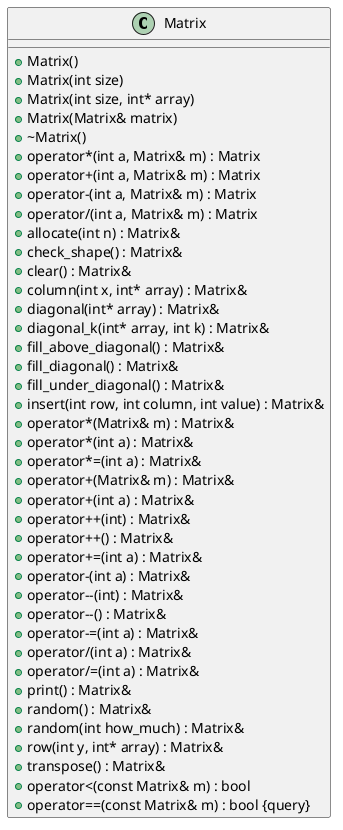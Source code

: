 @startuml inline_umlgraph_1.png
class Matrix {
+Matrix()
+Matrix(int size)
+Matrix(int size, int* array)
+Matrix(Matrix& matrix)
+~Matrix()
+operator*(int a, Matrix& m) : Matrix
+operator+(int a, Matrix& m) : Matrix
+operator-(int a, Matrix& m) : Matrix
+operator/(int a, Matrix& m) : Matrix
+allocate(int n) : Matrix&
+check_shape() : Matrix&
+clear() : Matrix&
+column(int x, int* array) : Matrix&
+diagonal(int* array) : Matrix&
+diagonal_k(int* array, int k) : Matrix&
+fill_above_diagonal() : Matrix&
+fill_diagonal() : Matrix&
+fill_under_diagonal() : Matrix&
+insert(int row, int column, int value) : Matrix&
+operator*(Matrix& m) : Matrix&
+operator*(int a) : Matrix&
+operator*=(int a) : Matrix&
+operator+(Matrix& m) : Matrix&
+operator+(int a) : Matrix&
+operator++(int) : Matrix&
+operator++() : Matrix&
+operator+=(int a) : Matrix&
+operator-(int a) : Matrix&
+operator--(int) : Matrix&
+operator--() : Matrix&
+operator-=(int a) : Matrix&
+operator/(int a) : Matrix&
+operator/=(int a) : Matrix&
+print() : Matrix&
+random() : Matrix&
+random(int how_much) : Matrix&
+row(int y, int* array) : Matrix&
+transpose() : Matrix&
+operator<(const Matrix& m) : bool
+operator==(const Matrix& m) : bool {query}

}
@enduml
